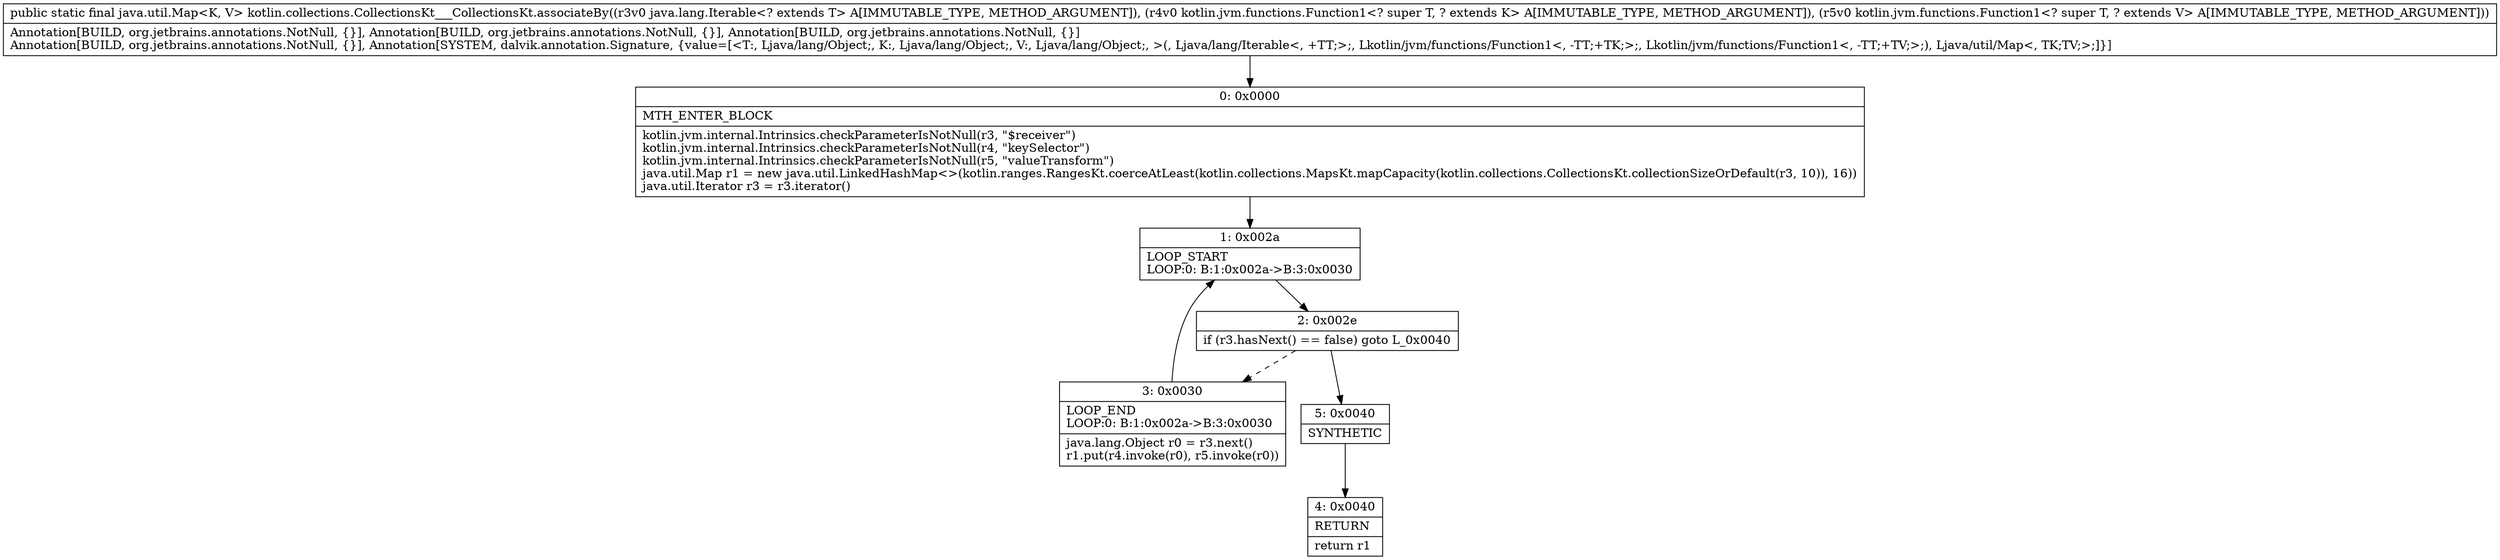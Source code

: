 digraph "CFG forkotlin.collections.CollectionsKt___CollectionsKt.associateBy(Ljava\/lang\/Iterable;Lkotlin\/jvm\/functions\/Function1;Lkotlin\/jvm\/functions\/Function1;)Ljava\/util\/Map;" {
Node_0 [shape=record,label="{0\:\ 0x0000|MTH_ENTER_BLOCK\l|kotlin.jvm.internal.Intrinsics.checkParameterIsNotNull(r3, \"$receiver\")\lkotlin.jvm.internal.Intrinsics.checkParameterIsNotNull(r4, \"keySelector\")\lkotlin.jvm.internal.Intrinsics.checkParameterIsNotNull(r5, \"valueTransform\")\ljava.util.Map r1 = new java.util.LinkedHashMap\<\>(kotlin.ranges.RangesKt.coerceAtLeast(kotlin.collections.MapsKt.mapCapacity(kotlin.collections.CollectionsKt.collectionSizeOrDefault(r3, 10)), 16))\ljava.util.Iterator r3 = r3.iterator()\l}"];
Node_1 [shape=record,label="{1\:\ 0x002a|LOOP_START\lLOOP:0: B:1:0x002a\-\>B:3:0x0030\l}"];
Node_2 [shape=record,label="{2\:\ 0x002e|if (r3.hasNext() == false) goto L_0x0040\l}"];
Node_3 [shape=record,label="{3\:\ 0x0030|LOOP_END\lLOOP:0: B:1:0x002a\-\>B:3:0x0030\l|java.lang.Object r0 = r3.next()\lr1.put(r4.invoke(r0), r5.invoke(r0))\l}"];
Node_4 [shape=record,label="{4\:\ 0x0040|RETURN\l|return r1\l}"];
Node_5 [shape=record,label="{5\:\ 0x0040|SYNTHETIC\l}"];
MethodNode[shape=record,label="{public static final java.util.Map\<K, V\> kotlin.collections.CollectionsKt___CollectionsKt.associateBy((r3v0 java.lang.Iterable\<? extends T\> A[IMMUTABLE_TYPE, METHOD_ARGUMENT]), (r4v0 kotlin.jvm.functions.Function1\<? super T, ? extends K\> A[IMMUTABLE_TYPE, METHOD_ARGUMENT]), (r5v0 kotlin.jvm.functions.Function1\<? super T, ? extends V\> A[IMMUTABLE_TYPE, METHOD_ARGUMENT]))  | Annotation[BUILD, org.jetbrains.annotations.NotNull, \{\}], Annotation[BUILD, org.jetbrains.annotations.NotNull, \{\}], Annotation[BUILD, org.jetbrains.annotations.NotNull, \{\}]\lAnnotation[BUILD, org.jetbrains.annotations.NotNull, \{\}], Annotation[SYSTEM, dalvik.annotation.Signature, \{value=[\<T:, Ljava\/lang\/Object;, K:, Ljava\/lang\/Object;, V:, Ljava\/lang\/Object;, \>(, Ljava\/lang\/Iterable\<, +TT;\>;, Lkotlin\/jvm\/functions\/Function1\<, \-TT;+TK;\>;, Lkotlin\/jvm\/functions\/Function1\<, \-TT;+TV;\>;), Ljava\/util\/Map\<, TK;TV;\>;]\}]\l}"];
MethodNode -> Node_0;
Node_0 -> Node_1;
Node_1 -> Node_2;
Node_2 -> Node_3[style=dashed];
Node_2 -> Node_5;
Node_3 -> Node_1;
Node_5 -> Node_4;
}

